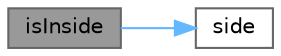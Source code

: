 digraph "isInside"
{
 // LATEX_PDF_SIZE
  bgcolor="transparent";
  edge [fontname=Helvetica,fontsize=10,labelfontname=Helvetica,labelfontsize=10];
  node [fontname=Helvetica,fontsize=10,shape=box,height=0.2,width=0.4];
  rankdir="LR";
  Node1 [label="isInside",height=0.2,width=0.4,color="gray40", fillcolor="grey60", style="filled", fontcolor="black",tooltip="This function checks whether the given point lies inside the given polygon or not."];
  Node1 -> Node2 [color="steelblue1",style="solid"];
  Node2 [label="side",height=0.2,width=0.4,color="grey40", fillcolor="white", style="filled",URL="$main2_8cpp.html#a317f74c96633162ddfca8f4fdcb926ea",tooltip="This function checks if a point is on the right side or left side or on the given line."];
}
